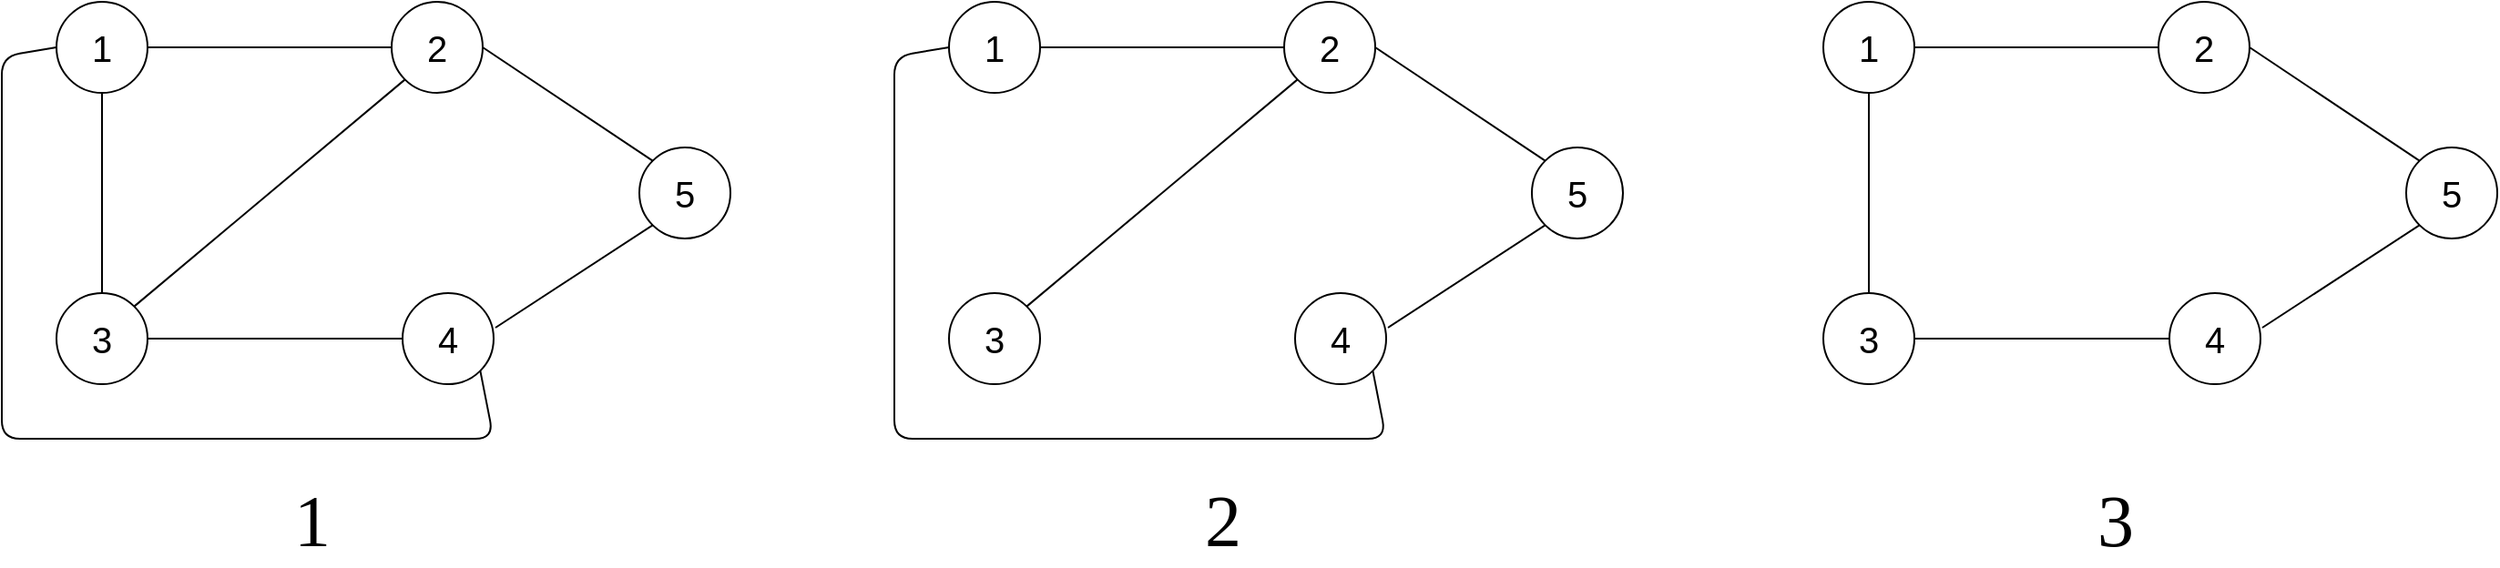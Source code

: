 <mxfile version="14.6.6" type="device"><diagram id="ieIDJLzvtwYAX08Gbgeu" name="Page-1"><mxGraphModel dx="1038" dy="539" grid="1" gridSize="10" guides="1" tooltips="1" connect="1" arrows="1" fold="1" page="1" pageScale="1" pageWidth="827" pageHeight="1169" math="0" shadow="0"><root><mxCell id="0"/><mxCell id="1" parent="0"/><mxCell id="c8C4-ZrYg7U3UX_iG1DR-1" value="&lt;font style=&quot;font-size: 20px;&quot;&gt;1&lt;/font&gt;" style="ellipse;whiteSpace=wrap;html=1;aspect=fixed;fontSize=20;" vertex="1" parent="1"><mxGeometry x="180" y="200" width="50" height="50" as="geometry"/></mxCell><mxCell id="c8C4-ZrYg7U3UX_iG1DR-2" value="2" style="ellipse;whiteSpace=wrap;html=1;aspect=fixed;fontSize=20;" vertex="1" parent="1"><mxGeometry x="364" y="200" width="50" height="50" as="geometry"/></mxCell><mxCell id="c8C4-ZrYg7U3UX_iG1DR-3" value="" style="endArrow=none;html=1;fontSize=20;exitX=1;exitY=0.5;exitDx=0;exitDy=0;entryX=0;entryY=0.5;entryDx=0;entryDy=0;" edge="1" parent="1" source="c8C4-ZrYg7U3UX_iG1DR-1" target="c8C4-ZrYg7U3UX_iG1DR-2"><mxGeometry width="50" height="50" relative="1" as="geometry"><mxPoint x="390" y="310" as="sourcePoint"/><mxPoint x="440" y="260" as="targetPoint"/></mxGeometry></mxCell><mxCell id="c8C4-ZrYg7U3UX_iG1DR-4" value="&lt;div&gt;3&lt;/div&gt;" style="ellipse;whiteSpace=wrap;html=1;aspect=fixed;fontSize=20;" vertex="1" parent="1"><mxGeometry x="180" y="360" width="50" height="50" as="geometry"/></mxCell><mxCell id="c8C4-ZrYg7U3UX_iG1DR-5" value="" style="endArrow=none;html=1;fontSize=20;entryX=0.5;entryY=1;entryDx=0;entryDy=0;exitX=0.5;exitY=0;exitDx=0;exitDy=0;" edge="1" parent="1" source="c8C4-ZrYg7U3UX_iG1DR-4" target="c8C4-ZrYg7U3UX_iG1DR-1"><mxGeometry width="50" height="50" relative="1" as="geometry"><mxPoint x="390" y="400" as="sourcePoint"/><mxPoint x="440" y="350" as="targetPoint"/></mxGeometry></mxCell><mxCell id="c8C4-ZrYg7U3UX_iG1DR-6" value="" style="endArrow=none;html=1;fontSize=20;entryX=0;entryY=1;entryDx=0;entryDy=0;exitX=1;exitY=0;exitDx=0;exitDy=0;" edge="1" parent="1" source="c8C4-ZrYg7U3UX_iG1DR-4" target="c8C4-ZrYg7U3UX_iG1DR-2"><mxGeometry width="50" height="50" relative="1" as="geometry"><mxPoint x="390" y="400" as="sourcePoint"/><mxPoint x="440" y="350" as="targetPoint"/></mxGeometry></mxCell><mxCell id="c8C4-ZrYg7U3UX_iG1DR-7" value="4" style="ellipse;whiteSpace=wrap;html=1;aspect=fixed;fontSize=20;" vertex="1" parent="1"><mxGeometry x="370" y="360" width="50" height="50" as="geometry"/></mxCell><mxCell id="c8C4-ZrYg7U3UX_iG1DR-8" value="" style="endArrow=none;html=1;fontSize=20;exitX=1;exitY=0.5;exitDx=0;exitDy=0;entryX=0;entryY=0.5;entryDx=0;entryDy=0;" edge="1" parent="1" source="c8C4-ZrYg7U3UX_iG1DR-4" target="c8C4-ZrYg7U3UX_iG1DR-7"><mxGeometry width="50" height="50" relative="1" as="geometry"><mxPoint x="390" y="400" as="sourcePoint"/><mxPoint x="440" y="350" as="targetPoint"/></mxGeometry></mxCell><mxCell id="c8C4-ZrYg7U3UX_iG1DR-9" value="5" style="ellipse;whiteSpace=wrap;html=1;aspect=fixed;fontSize=20;" vertex="1" parent="1"><mxGeometry x="500" y="280" width="50" height="50" as="geometry"/></mxCell><mxCell id="c8C4-ZrYg7U3UX_iG1DR-10" value="" style="endArrow=none;html=1;fontSize=20;entryX=1;entryY=0.5;entryDx=0;entryDy=0;exitX=0;exitY=0;exitDx=0;exitDy=0;" edge="1" parent="1" source="c8C4-ZrYg7U3UX_iG1DR-9" target="c8C4-ZrYg7U3UX_iG1DR-2"><mxGeometry width="50" height="50" relative="1" as="geometry"><mxPoint x="390" y="400" as="sourcePoint"/><mxPoint x="440" y="350" as="targetPoint"/></mxGeometry></mxCell><mxCell id="c8C4-ZrYg7U3UX_iG1DR-11" value="" style="endArrow=none;html=1;fontSize=20;entryX=0;entryY=1;entryDx=0;entryDy=0;exitX=1.02;exitY=0.38;exitDx=0;exitDy=0;exitPerimeter=0;" edge="1" parent="1" source="c8C4-ZrYg7U3UX_iG1DR-7" target="c8C4-ZrYg7U3UX_iG1DR-9"><mxGeometry width="50" height="50" relative="1" as="geometry"><mxPoint x="390" y="400" as="sourcePoint"/><mxPoint x="440" y="350" as="targetPoint"/></mxGeometry></mxCell><mxCell id="c8C4-ZrYg7U3UX_iG1DR-12" value="" style="endArrow=none;html=1;fontSize=20;entryX=0;entryY=0.5;entryDx=0;entryDy=0;" edge="1" parent="1" target="c8C4-ZrYg7U3UX_iG1DR-1"><mxGeometry width="50" height="50" relative="1" as="geometry"><mxPoint x="400" y="440" as="sourcePoint"/><mxPoint x="440" y="350" as="targetPoint"/><Array as="points"><mxPoint x="400" y="440"/><mxPoint x="150" y="440"/><mxPoint x="150" y="230"/></Array></mxGeometry></mxCell><mxCell id="c8C4-ZrYg7U3UX_iG1DR-53" value="" style="endArrow=none;html=1;fontSize=20;entryX=1;entryY=1;entryDx=0;entryDy=0;" edge="1" parent="1" target="c8C4-ZrYg7U3UX_iG1DR-7"><mxGeometry width="50" height="50" relative="1" as="geometry"><mxPoint x="400" y="440" as="sourcePoint"/><mxPoint x="690" y="430" as="targetPoint"/><Array as="points"><mxPoint x="420" y="440"/></Array></mxGeometry></mxCell><mxCell id="c8C4-ZrYg7U3UX_iG1DR-54" value="&lt;font style=&quot;font-size: 20px;&quot;&gt;1&lt;/font&gt;" style="ellipse;whiteSpace=wrap;html=1;aspect=fixed;fontSize=20;" vertex="1" parent="1"><mxGeometry x="670" y="200" width="50" height="50" as="geometry"/></mxCell><mxCell id="c8C4-ZrYg7U3UX_iG1DR-55" value="2" style="ellipse;whiteSpace=wrap;html=1;aspect=fixed;fontSize=20;" vertex="1" parent="1"><mxGeometry x="854" y="200" width="50" height="50" as="geometry"/></mxCell><mxCell id="c8C4-ZrYg7U3UX_iG1DR-56" value="" style="endArrow=none;html=1;fontSize=20;exitX=1;exitY=0.5;exitDx=0;exitDy=0;entryX=0;entryY=0.5;entryDx=0;entryDy=0;" edge="1" parent="1" source="c8C4-ZrYg7U3UX_iG1DR-54" target="c8C4-ZrYg7U3UX_iG1DR-55"><mxGeometry width="50" height="50" relative="1" as="geometry"><mxPoint x="880" y="310" as="sourcePoint"/><mxPoint x="930" y="260" as="targetPoint"/></mxGeometry></mxCell><mxCell id="c8C4-ZrYg7U3UX_iG1DR-57" value="&lt;div&gt;3&lt;/div&gt;" style="ellipse;whiteSpace=wrap;html=1;aspect=fixed;fontSize=20;" vertex="1" parent="1"><mxGeometry x="670" y="360" width="50" height="50" as="geometry"/></mxCell><mxCell id="c8C4-ZrYg7U3UX_iG1DR-59" value="" style="endArrow=none;html=1;fontSize=20;entryX=0;entryY=1;entryDx=0;entryDy=0;exitX=1;exitY=0;exitDx=0;exitDy=0;" edge="1" parent="1" source="c8C4-ZrYg7U3UX_iG1DR-57" target="c8C4-ZrYg7U3UX_iG1DR-55"><mxGeometry width="50" height="50" relative="1" as="geometry"><mxPoint x="880" y="400" as="sourcePoint"/><mxPoint x="930" y="350" as="targetPoint"/></mxGeometry></mxCell><mxCell id="c8C4-ZrYg7U3UX_iG1DR-60" value="4" style="ellipse;whiteSpace=wrap;html=1;aspect=fixed;fontSize=20;" vertex="1" parent="1"><mxGeometry x="860" y="360" width="50" height="50" as="geometry"/></mxCell><mxCell id="c8C4-ZrYg7U3UX_iG1DR-62" value="5" style="ellipse;whiteSpace=wrap;html=1;aspect=fixed;fontSize=20;" vertex="1" parent="1"><mxGeometry x="990" y="280" width="50" height="50" as="geometry"/></mxCell><mxCell id="c8C4-ZrYg7U3UX_iG1DR-63" value="" style="endArrow=none;html=1;fontSize=20;entryX=1;entryY=0.5;entryDx=0;entryDy=0;exitX=0;exitY=0;exitDx=0;exitDy=0;" edge="1" parent="1" source="c8C4-ZrYg7U3UX_iG1DR-62" target="c8C4-ZrYg7U3UX_iG1DR-55"><mxGeometry width="50" height="50" relative="1" as="geometry"><mxPoint x="880" y="400" as="sourcePoint"/><mxPoint x="930" y="350" as="targetPoint"/></mxGeometry></mxCell><mxCell id="c8C4-ZrYg7U3UX_iG1DR-64" value="" style="endArrow=none;html=1;fontSize=20;entryX=0;entryY=1;entryDx=0;entryDy=0;exitX=1.02;exitY=0.38;exitDx=0;exitDy=0;exitPerimeter=0;" edge="1" parent="1" source="c8C4-ZrYg7U3UX_iG1DR-60" target="c8C4-ZrYg7U3UX_iG1DR-62"><mxGeometry width="50" height="50" relative="1" as="geometry"><mxPoint x="880" y="400" as="sourcePoint"/><mxPoint x="930" y="350" as="targetPoint"/></mxGeometry></mxCell><mxCell id="c8C4-ZrYg7U3UX_iG1DR-65" value="" style="endArrow=none;html=1;fontSize=20;entryX=0;entryY=0.5;entryDx=0;entryDy=0;" edge="1" parent="1" target="c8C4-ZrYg7U3UX_iG1DR-54"><mxGeometry width="50" height="50" relative="1" as="geometry"><mxPoint x="890" y="440" as="sourcePoint"/><mxPoint x="930" y="350" as="targetPoint"/><Array as="points"><mxPoint x="890" y="440"/><mxPoint x="640" y="440"/><mxPoint x="640" y="230"/></Array></mxGeometry></mxCell><mxCell id="c8C4-ZrYg7U3UX_iG1DR-66" value="" style="endArrow=none;html=1;fontSize=20;entryX=1;entryY=1;entryDx=0;entryDy=0;" edge="1" parent="1" target="c8C4-ZrYg7U3UX_iG1DR-60"><mxGeometry width="50" height="50" relative="1" as="geometry"><mxPoint x="890" y="440" as="sourcePoint"/><mxPoint x="1180" y="430" as="targetPoint"/><Array as="points"><mxPoint x="910" y="440"/></Array></mxGeometry></mxCell><mxCell id="c8C4-ZrYg7U3UX_iG1DR-67" value="&lt;font style=&quot;font-size: 20px;&quot;&gt;1&lt;/font&gt;" style="ellipse;whiteSpace=wrap;html=1;aspect=fixed;fontSize=20;" vertex="1" parent="1"><mxGeometry x="1150" y="200" width="50" height="50" as="geometry"/></mxCell><mxCell id="c8C4-ZrYg7U3UX_iG1DR-68" value="2" style="ellipse;whiteSpace=wrap;html=1;aspect=fixed;fontSize=20;" vertex="1" parent="1"><mxGeometry x="1334" y="200" width="50" height="50" as="geometry"/></mxCell><mxCell id="c8C4-ZrYg7U3UX_iG1DR-69" value="" style="endArrow=none;html=1;fontSize=20;exitX=1;exitY=0.5;exitDx=0;exitDy=0;entryX=0;entryY=0.5;entryDx=0;entryDy=0;" edge="1" parent="1" source="c8C4-ZrYg7U3UX_iG1DR-67" target="c8C4-ZrYg7U3UX_iG1DR-68"><mxGeometry width="50" height="50" relative="1" as="geometry"><mxPoint x="1360" y="310" as="sourcePoint"/><mxPoint x="1410" y="260" as="targetPoint"/></mxGeometry></mxCell><mxCell id="c8C4-ZrYg7U3UX_iG1DR-70" value="&lt;div&gt;3&lt;/div&gt;" style="ellipse;whiteSpace=wrap;html=1;aspect=fixed;fontSize=20;" vertex="1" parent="1"><mxGeometry x="1150" y="360" width="50" height="50" as="geometry"/></mxCell><mxCell id="c8C4-ZrYg7U3UX_iG1DR-71" value="" style="endArrow=none;html=1;fontSize=20;entryX=0.5;entryY=1;entryDx=0;entryDy=0;exitX=0.5;exitY=0;exitDx=0;exitDy=0;" edge="1" parent="1" source="c8C4-ZrYg7U3UX_iG1DR-70" target="c8C4-ZrYg7U3UX_iG1DR-67"><mxGeometry width="50" height="50" relative="1" as="geometry"><mxPoint x="1360" y="400" as="sourcePoint"/><mxPoint x="1410" y="350" as="targetPoint"/></mxGeometry></mxCell><mxCell id="c8C4-ZrYg7U3UX_iG1DR-73" value="4" style="ellipse;whiteSpace=wrap;html=1;aspect=fixed;fontSize=20;" vertex="1" parent="1"><mxGeometry x="1340" y="360" width="50" height="50" as="geometry"/></mxCell><mxCell id="c8C4-ZrYg7U3UX_iG1DR-74" value="" style="endArrow=none;html=1;fontSize=20;exitX=1;exitY=0.5;exitDx=0;exitDy=0;entryX=0;entryY=0.5;entryDx=0;entryDy=0;" edge="1" parent="1" source="c8C4-ZrYg7U3UX_iG1DR-70" target="c8C4-ZrYg7U3UX_iG1DR-73"><mxGeometry width="50" height="50" relative="1" as="geometry"><mxPoint x="1360" y="400" as="sourcePoint"/><mxPoint x="1410" y="350" as="targetPoint"/></mxGeometry></mxCell><mxCell id="c8C4-ZrYg7U3UX_iG1DR-75" value="5" style="ellipse;whiteSpace=wrap;html=1;aspect=fixed;fontSize=20;" vertex="1" parent="1"><mxGeometry x="1470" y="280" width="50" height="50" as="geometry"/></mxCell><mxCell id="c8C4-ZrYg7U3UX_iG1DR-76" value="" style="endArrow=none;html=1;fontSize=20;entryX=1;entryY=0.5;entryDx=0;entryDy=0;exitX=0;exitY=0;exitDx=0;exitDy=0;" edge="1" parent="1" source="c8C4-ZrYg7U3UX_iG1DR-75" target="c8C4-ZrYg7U3UX_iG1DR-68"><mxGeometry width="50" height="50" relative="1" as="geometry"><mxPoint x="1360" y="400" as="sourcePoint"/><mxPoint x="1410" y="350" as="targetPoint"/></mxGeometry></mxCell><mxCell id="c8C4-ZrYg7U3UX_iG1DR-77" value="" style="endArrow=none;html=1;fontSize=20;entryX=0;entryY=1;entryDx=0;entryDy=0;exitX=1.02;exitY=0.38;exitDx=0;exitDy=0;exitPerimeter=0;" edge="1" parent="1" source="c8C4-ZrYg7U3UX_iG1DR-73" target="c8C4-ZrYg7U3UX_iG1DR-75"><mxGeometry width="50" height="50" relative="1" as="geometry"><mxPoint x="1360" y="400" as="sourcePoint"/><mxPoint x="1410" y="350" as="targetPoint"/></mxGeometry></mxCell><mxCell id="c8C4-ZrYg7U3UX_iG1DR-80" value="1" style="text;html=1;align=center;verticalAlign=middle;resizable=0;points=[];autosize=1;strokeColor=none;fontSize=40;fontFamily=Verdana;" vertex="1" parent="1"><mxGeometry x="300" y="460" width="40" height="50" as="geometry"/></mxCell><mxCell id="c8C4-ZrYg7U3UX_iG1DR-81" value="2" style="text;html=1;align=center;verticalAlign=middle;resizable=0;points=[];autosize=1;strokeColor=none;fontSize=40;fontFamily=Verdana;" vertex="1" parent="1"><mxGeometry x="800" y="460" width="40" height="50" as="geometry"/></mxCell><mxCell id="c8C4-ZrYg7U3UX_iG1DR-82" value="3" style="text;html=1;align=center;verticalAlign=middle;resizable=0;points=[];autosize=1;strokeColor=none;fontSize=40;fontFamily=Verdana;" vertex="1" parent="1"><mxGeometry x="1290" y="460" width="40" height="50" as="geometry"/></mxCell></root></mxGraphModel></diagram></mxfile>